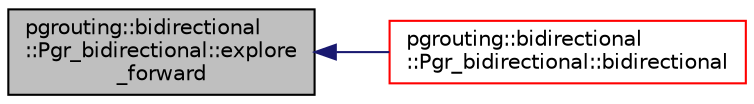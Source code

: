 digraph "pgrouting::bidirectional::Pgr_bidirectional::explore_forward"
{
  edge [fontname="Helvetica",fontsize="10",labelfontname="Helvetica",labelfontsize="10"];
  node [fontname="Helvetica",fontsize="10",shape=record];
  rankdir="LR";
  Node1 [label="pgrouting::bidirectional\l::Pgr_bidirectional::explore\l_forward",height=0.2,width=0.4,color="black", fillcolor="grey75", style="filled" fontcolor="black"];
  Node1 -> Node2 [dir="back",color="midnightblue",fontsize="10",style="solid",fontname="Helvetica"];
  Node2 [label="pgrouting::bidirectional\l::Pgr_bidirectional::bidirectional",height=0.2,width=0.4,color="red", fillcolor="white", style="filled",URL="$classpgrouting_1_1bidirectional_1_1Pgr__bidirectional.html#a0a1519de1a666bdfff7584037388e5f9"];
}
